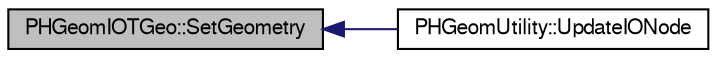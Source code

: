 digraph "PHGeomIOTGeo::SetGeometry"
{
  bgcolor="transparent";
  edge [fontname="FreeSans",fontsize="10",labelfontname="FreeSans",labelfontsize="10"];
  node [fontname="FreeSans",fontsize="10",shape=record];
  rankdir="LR";
  Node1 [label="PHGeomIOTGeo::SetGeometry",height=0.2,width=0.4,color="black", fillcolor="grey75", style="filled" fontcolor="black"];
  Node1 -> Node2 [dir="back",color="midnightblue",fontsize="10",style="solid",fontname="FreeSans"];
  Node2 [label="PHGeomUtility::UpdateIONode",height=0.2,width=0.4,color="black",URL="$d2/da1/classPHGeomUtility.html#a086be41b0d15f1b2e2c50836a5d73728"];
}
